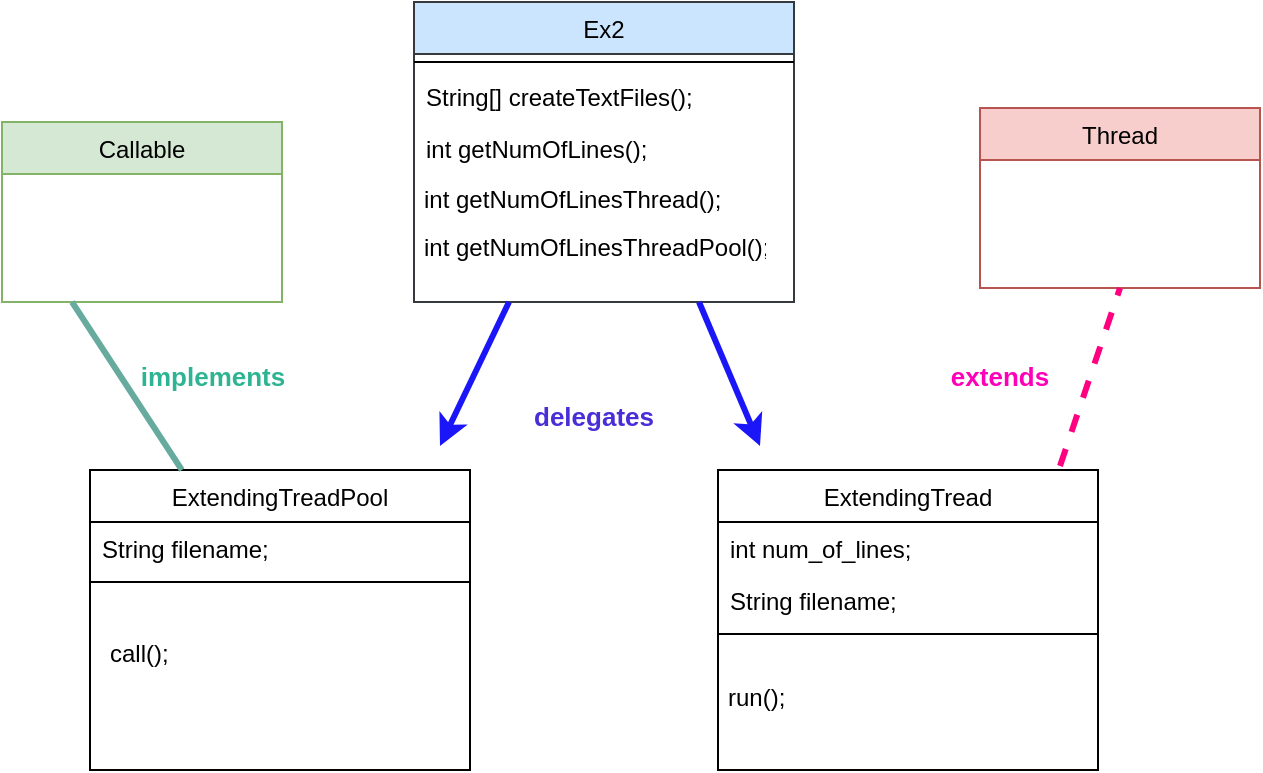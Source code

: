 <mxfile version="20.7.4" type="github">
  <diagram id="C5RBs43oDa-KdzZeNtuy" name="Page-1">
    <mxGraphModel dx="1310" dy="716" grid="1" gridSize="10" guides="1" tooltips="1" connect="1" arrows="1" fold="1" page="1" pageScale="1" pageWidth="827" pageHeight="1169" math="0" shadow="0">
      <root>
        <mxCell id="WIyWlLk6GJQsqaUBKTNV-0" />
        <mxCell id="WIyWlLk6GJQsqaUBKTNV-1" parent="WIyWlLk6GJQsqaUBKTNV-0" />
        <mxCell id="zkfFHV4jXpPFQw0GAbJ--17" value="Ex2" style="swimlane;fontStyle=0;align=center;verticalAlign=top;childLayout=stackLayout;horizontal=1;startSize=26;horizontalStack=0;resizeParent=1;resizeLast=0;collapsible=1;marginBottom=0;rounded=0;shadow=0;strokeWidth=1;fillColor=#cce5ff;strokeColor=#36393d;" parent="WIyWlLk6GJQsqaUBKTNV-1" vertex="1">
          <mxGeometry x="327" y="158" width="190" height="150" as="geometry">
            <mxRectangle x="550" y="140" width="160" height="26" as="alternateBounds" />
          </mxGeometry>
        </mxCell>
        <mxCell id="zkfFHV4jXpPFQw0GAbJ--23" value="" style="line;html=1;strokeWidth=1;align=left;verticalAlign=middle;spacingTop=-1;spacingLeft=3;spacingRight=3;rotatable=0;labelPosition=right;points=[];portConstraint=eastwest;" parent="zkfFHV4jXpPFQw0GAbJ--17" vertex="1">
          <mxGeometry y="26" width="190" height="8" as="geometry" />
        </mxCell>
        <mxCell id="zkfFHV4jXpPFQw0GAbJ--24" value="String[] createTextFiles();&#xa;" style="text;align=left;verticalAlign=top;spacingLeft=4;spacingRight=4;overflow=hidden;rotatable=0;points=[[0,0.5],[1,0.5]];portConstraint=eastwest;" parent="zkfFHV4jXpPFQw0GAbJ--17" vertex="1">
          <mxGeometry y="34" width="190" height="26" as="geometry" />
        </mxCell>
        <mxCell id="zkfFHV4jXpPFQw0GAbJ--25" value="int getNumOfLines();" style="text;align=left;verticalAlign=top;spacingLeft=4;spacingRight=4;overflow=hidden;rotatable=0;points=[[0,0.5],[1,0.5]];portConstraint=eastwest;" parent="zkfFHV4jXpPFQw0GAbJ--17" vertex="1">
          <mxGeometry y="60" width="190" height="26" as="geometry" />
        </mxCell>
        <mxCell id="l6jbYOwdFvzlGcIxhE_--4" value="int getNumOfLinesThread();" style="text;align=left;verticalAlign=top;spacingLeft=4;spacingRight=4;overflow=hidden;rotatable=0;points=[[0,0.5],[1,0.5]];portConstraint=eastwest;" vertex="1" parent="WIyWlLk6GJQsqaUBKTNV-1">
          <mxGeometry x="326" y="243" width="160" height="26" as="geometry" />
        </mxCell>
        <mxCell id="l6jbYOwdFvzlGcIxhE_--5" value="int getNumOfLinesThreadPool();" style="text;align=left;verticalAlign=top;spacingLeft=4;spacingRight=4;overflow=hidden;rotatable=0;points=[[0,0.5],[1,0.5]];portConstraint=eastwest;" vertex="1" parent="WIyWlLk6GJQsqaUBKTNV-1">
          <mxGeometry x="326" y="267" width="182" height="26" as="geometry" />
        </mxCell>
        <mxCell id="l6jbYOwdFvzlGcIxhE_--7" value="" style="endArrow=classic;html=1;rounded=0;exitX=0.75;exitY=1;exitDx=0;exitDy=0;strokeColor=#1a16f8;strokeWidth=3;" edge="1" parent="WIyWlLk6GJQsqaUBKTNV-1" source="zkfFHV4jXpPFQw0GAbJ--17">
          <mxGeometry width="50" height="50" relative="1" as="geometry">
            <mxPoint x="420" y="350" as="sourcePoint" />
            <mxPoint x="500" y="380" as="targetPoint" />
          </mxGeometry>
        </mxCell>
        <mxCell id="l6jbYOwdFvzlGcIxhE_--8" value="" style="endArrow=classic;html=1;rounded=0;exitX=0.25;exitY=1;exitDx=0;exitDy=0;strokeColor=#1a16f8;strokeWidth=3;" edge="1" parent="WIyWlLk6GJQsqaUBKTNV-1" source="zkfFHV4jXpPFQw0GAbJ--17">
          <mxGeometry width="50" height="50" relative="1" as="geometry">
            <mxPoint x="337.5" y="314" as="sourcePoint" />
            <mxPoint x="340" y="380" as="targetPoint" />
          </mxGeometry>
        </mxCell>
        <mxCell id="l6jbYOwdFvzlGcIxhE_--9" value="&lt;font size=&quot;1&quot; color=&quot;#492dd7&quot;&gt;&lt;b style=&quot;font-size: 13px;&quot;&gt;delegates&lt;/b&gt;&lt;/font&gt;" style="text;html=1;strokeColor=none;fillColor=none;align=center;verticalAlign=middle;whiteSpace=wrap;rounded=0;" vertex="1" parent="WIyWlLk6GJQsqaUBKTNV-1">
          <mxGeometry x="387" y="350" width="60" height="30" as="geometry" />
        </mxCell>
        <mxCell id="l6jbYOwdFvzlGcIxhE_--10" value="ExtendingTread" style="swimlane;fontStyle=0;align=center;verticalAlign=top;childLayout=stackLayout;horizontal=1;startSize=26;horizontalStack=0;resizeParent=1;resizeLast=0;collapsible=1;marginBottom=0;rounded=0;shadow=0;strokeWidth=1;" vertex="1" parent="WIyWlLk6GJQsqaUBKTNV-1">
          <mxGeometry x="479" y="392" width="190" height="150" as="geometry">
            <mxRectangle x="550" y="140" width="160" height="26" as="alternateBounds" />
          </mxGeometry>
        </mxCell>
        <mxCell id="l6jbYOwdFvzlGcIxhE_--12" value="int num_of_lines;" style="text;align=left;verticalAlign=top;spacingLeft=4;spacingRight=4;overflow=hidden;rotatable=0;points=[[0,0.5],[1,0.5]];portConstraint=eastwest;" vertex="1" parent="l6jbYOwdFvzlGcIxhE_--10">
          <mxGeometry y="26" width="190" height="26" as="geometry" />
        </mxCell>
        <mxCell id="l6jbYOwdFvzlGcIxhE_--13" value="String filename;" style="text;align=left;verticalAlign=top;spacingLeft=4;spacingRight=4;overflow=hidden;rotatable=0;points=[[0,0.5],[1,0.5]];portConstraint=eastwest;" vertex="1" parent="l6jbYOwdFvzlGcIxhE_--10">
          <mxGeometry y="52" width="190" height="26" as="geometry" />
        </mxCell>
        <mxCell id="l6jbYOwdFvzlGcIxhE_--11" value="" style="line;html=1;strokeWidth=1;align=left;verticalAlign=middle;spacingTop=-1;spacingLeft=3;spacingRight=3;rotatable=0;labelPosition=right;points=[];portConstraint=eastwest;" vertex="1" parent="l6jbYOwdFvzlGcIxhE_--10">
          <mxGeometry y="78" width="190" height="8" as="geometry" />
        </mxCell>
        <mxCell id="l6jbYOwdFvzlGcIxhE_--14" value="Thread" style="swimlane;fontStyle=0;align=center;verticalAlign=top;childLayout=stackLayout;horizontal=1;startSize=26;horizontalStack=0;resizeParent=1;resizeLast=0;collapsible=1;marginBottom=0;rounded=0;shadow=0;strokeWidth=1;fillColor=#f8cecc;strokeColor=#b85450;" vertex="1" parent="WIyWlLk6GJQsqaUBKTNV-1">
          <mxGeometry x="610" y="211" width="140" height="90" as="geometry">
            <mxRectangle x="550" y="140" width="160" height="26" as="alternateBounds" />
          </mxGeometry>
        </mxCell>
        <mxCell id="l6jbYOwdFvzlGcIxhE_--18" value="" style="endArrow=none;dashed=1;html=1;rounded=0;strokeColor=#FF0080;fontSize=13;fontColor=#492dd7;entryX=0.5;entryY=1;entryDx=0;entryDy=0;strokeWidth=3;" edge="1" parent="WIyWlLk6GJQsqaUBKTNV-1" target="l6jbYOwdFvzlGcIxhE_--14">
          <mxGeometry width="50" height="50" relative="1" as="geometry">
            <mxPoint x="650" y="390" as="sourcePoint" />
            <mxPoint x="540" y="440" as="targetPoint" />
          </mxGeometry>
        </mxCell>
        <mxCell id="l6jbYOwdFvzlGcIxhE_--19" value="&lt;font color=&quot;#ff00b8&quot; size=&quot;1&quot;&gt;&lt;b style=&quot;font-size: 13px;&quot;&gt;extends&lt;/b&gt;&lt;/font&gt;" style="text;html=1;strokeColor=none;fillColor=none;align=center;verticalAlign=middle;whiteSpace=wrap;rounded=0;labelBorderColor=none;" vertex="1" parent="WIyWlLk6GJQsqaUBKTNV-1">
          <mxGeometry x="590" y="330" width="60" height="30" as="geometry" />
        </mxCell>
        <mxCell id="l6jbYOwdFvzlGcIxhE_--20" value="run();" style="text;align=left;verticalAlign=top;spacingLeft=4;spacingRight=4;overflow=hidden;rotatable=0;points=[[0,0.5],[1,0.5]];portConstraint=eastwest;" vertex="1" parent="WIyWlLk6GJQsqaUBKTNV-1">
          <mxGeometry x="478" y="492" width="190" height="26" as="geometry" />
        </mxCell>
        <mxCell id="l6jbYOwdFvzlGcIxhE_--21" value="ExtendingTreadPool" style="swimlane;fontStyle=0;align=center;verticalAlign=top;childLayout=stackLayout;horizontal=1;startSize=26;horizontalStack=0;resizeParent=1;resizeLast=0;collapsible=1;marginBottom=0;rounded=0;shadow=0;strokeWidth=1;" vertex="1" parent="WIyWlLk6GJQsqaUBKTNV-1">
          <mxGeometry x="165" y="392" width="190" height="150" as="geometry">
            <mxRectangle x="550" y="140" width="160" height="26" as="alternateBounds" />
          </mxGeometry>
        </mxCell>
        <mxCell id="l6jbYOwdFvzlGcIxhE_--23" value="String filename;" style="text;align=left;verticalAlign=top;spacingLeft=4;spacingRight=4;overflow=hidden;rotatable=0;points=[[0,0.5],[1,0.5]];portConstraint=eastwest;" vertex="1" parent="l6jbYOwdFvzlGcIxhE_--21">
          <mxGeometry y="26" width="190" height="26" as="geometry" />
        </mxCell>
        <mxCell id="l6jbYOwdFvzlGcIxhE_--24" value="" style="line;html=1;strokeWidth=1;align=left;verticalAlign=middle;spacingTop=-1;spacingLeft=3;spacingRight=3;rotatable=0;labelPosition=right;points=[];portConstraint=eastwest;" vertex="1" parent="l6jbYOwdFvzlGcIxhE_--21">
          <mxGeometry y="52" width="190" height="8" as="geometry" />
        </mxCell>
        <mxCell id="l6jbYOwdFvzlGcIxhE_--25" value="call();" style="text;align=left;verticalAlign=top;spacingLeft=4;spacingRight=4;overflow=hidden;rotatable=0;points=[[0,0.5],[1,0.5]];portConstraint=eastwest;" vertex="1" parent="WIyWlLk6GJQsqaUBKTNV-1">
          <mxGeometry x="169" y="470" width="190" height="26" as="geometry" />
        </mxCell>
        <mxCell id="l6jbYOwdFvzlGcIxhE_--26" value="Callable" style="swimlane;fontStyle=0;align=center;verticalAlign=top;childLayout=stackLayout;horizontal=1;startSize=26;horizontalStack=0;resizeParent=1;resizeLast=0;collapsible=1;marginBottom=0;rounded=0;shadow=0;strokeWidth=1;fillColor=#d5e8d4;strokeColor=#82b366;" vertex="1" parent="WIyWlLk6GJQsqaUBKTNV-1">
          <mxGeometry x="121" y="218" width="140" height="90" as="geometry">
            <mxRectangle x="550" y="140" width="160" height="26" as="alternateBounds" />
          </mxGeometry>
        </mxCell>
        <mxCell id="l6jbYOwdFvzlGcIxhE_--27" value="" style="endArrow=none;html=1;rounded=0;strokeColor=#67AB9F;strokeWidth=3;fontSize=13;fontColor=#67AB9F;entryX=0.25;entryY=1;entryDx=0;entryDy=0;" edge="1" parent="WIyWlLk6GJQsqaUBKTNV-1" source="l6jbYOwdFvzlGcIxhE_--21" target="l6jbYOwdFvzlGcIxhE_--26">
          <mxGeometry width="50" height="50" relative="1" as="geometry">
            <mxPoint x="490" y="490" as="sourcePoint" />
            <mxPoint x="540" y="440" as="targetPoint" />
          </mxGeometry>
        </mxCell>
        <mxCell id="l6jbYOwdFvzlGcIxhE_--28" value="&lt;span style=&quot;font-size: 13px;&quot;&gt;&lt;b style=&quot;&quot;&gt;&lt;font&gt;implements&lt;/font&gt;&lt;/b&gt;&lt;/span&gt;" style="text;html=1;strokeColor=none;fillColor=none;align=center;verticalAlign=middle;whiteSpace=wrap;rounded=0;labelBorderColor=none;fontColor=#2fb493;" vertex="1" parent="WIyWlLk6GJQsqaUBKTNV-1">
          <mxGeometry x="192" y="330" width="69" height="30" as="geometry" />
        </mxCell>
      </root>
    </mxGraphModel>
  </diagram>
</mxfile>
